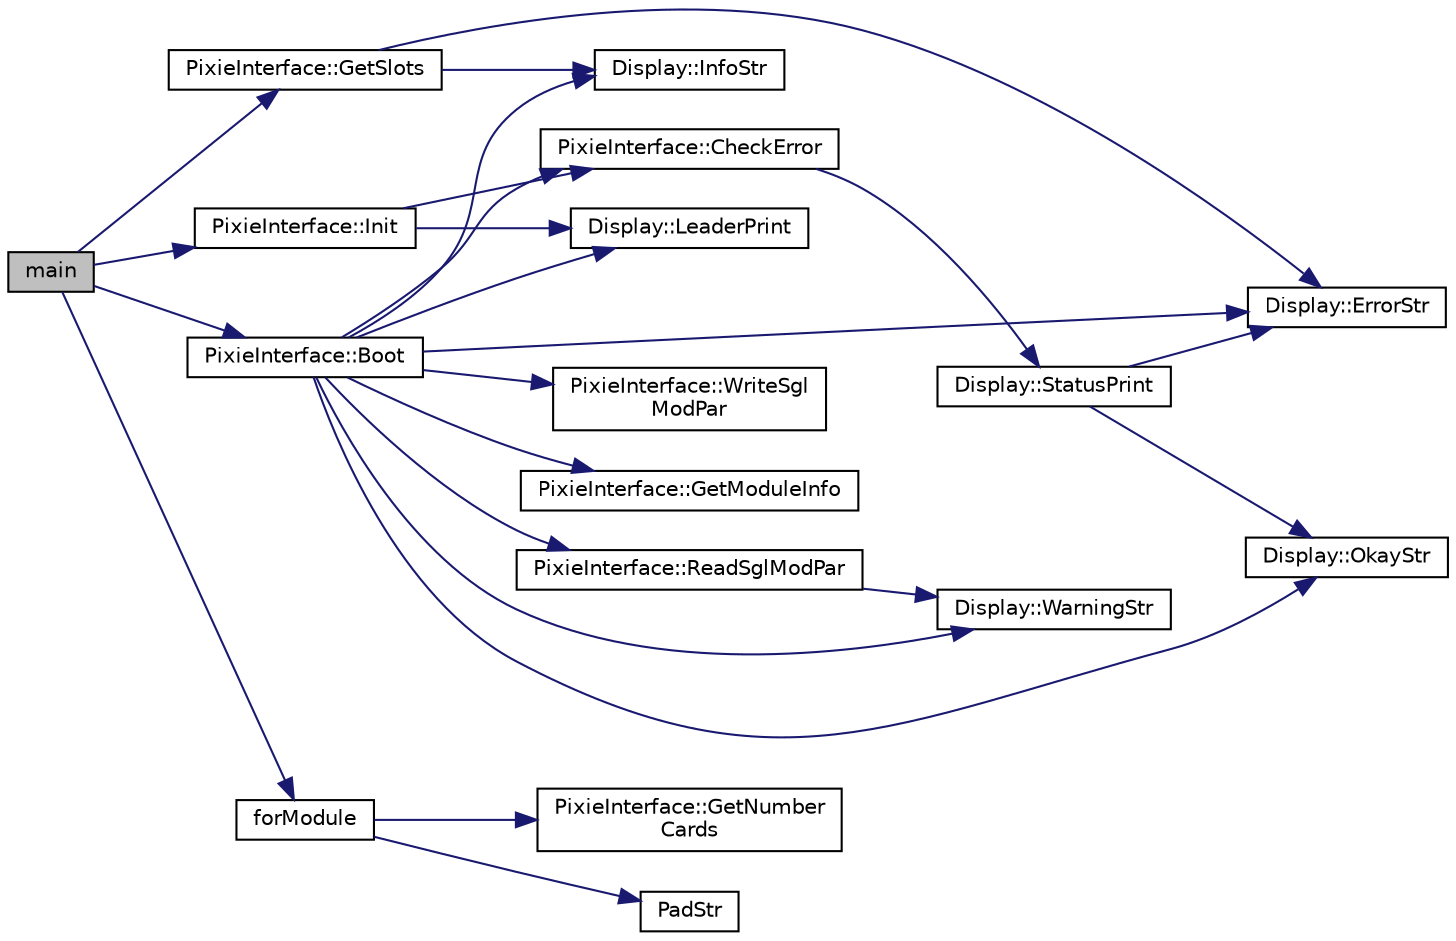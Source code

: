 digraph "main"
{
  edge [fontname="Helvetica",fontsize="10",labelfontname="Helvetica",labelfontsize="10"];
  node [fontname="Helvetica",fontsize="10",shape=record];
  rankdir="LR";
  Node1 [label="main",height=0.2,width=0.4,color="black", fillcolor="grey75", style="filled", fontcolor="black"];
  Node1 -> Node2 [color="midnightblue",fontsize="10",style="solid",fontname="Helvetica"];
  Node2 [label="PixieInterface::GetSlots",height=0.2,width=0.4,color="black", fillcolor="white", style="filled",URL="$d9/dc6/class_pixie_interface.html#a39be2bf3b422678b8cc4346fcbbffd2b"];
  Node2 -> Node3 [color="midnightblue",fontsize="10",style="solid",fontname="Helvetica"];
  Node3 [label="Display::ErrorStr",height=0.2,width=0.4,color="black", fillcolor="white", style="filled",URL="$da/d6a/namespace_display.html#a762315ce58efcb1203edfcb74158f59b"];
  Node2 -> Node4 [color="midnightblue",fontsize="10",style="solid",fontname="Helvetica"];
  Node4 [label="Display::InfoStr",height=0.2,width=0.4,color="black", fillcolor="white", style="filled",URL="$da/d6a/namespace_display.html#a20a513965bcf1147a5e50247c7bfcd5a"];
  Node1 -> Node5 [color="midnightblue",fontsize="10",style="solid",fontname="Helvetica"];
  Node5 [label="PixieInterface::Init",height=0.2,width=0.4,color="black", fillcolor="white", style="filled",URL="$d9/dc6/class_pixie_interface.html#af8e3e7ef5e36b64b204eaae46f4d11a0"];
  Node5 -> Node6 [color="midnightblue",fontsize="10",style="solid",fontname="Helvetica"];
  Node6 [label="Display::LeaderPrint",height=0.2,width=0.4,color="black", fillcolor="white", style="filled",URL="$da/d6a/namespace_display.html#ae1b6ae7834913dfdef71ad859e261c55"];
  Node5 -> Node7 [color="midnightblue",fontsize="10",style="solid",fontname="Helvetica"];
  Node7 [label="PixieInterface::CheckError",height=0.2,width=0.4,color="black", fillcolor="white", style="filled",URL="$d9/dc6/class_pixie_interface.html#a41e2b9bfda66a5ba3b89aabd11ec5b48"];
  Node7 -> Node8 [color="midnightblue",fontsize="10",style="solid",fontname="Helvetica"];
  Node8 [label="Display::StatusPrint",height=0.2,width=0.4,color="black", fillcolor="white", style="filled",URL="$da/d6a/namespace_display.html#ad59fed09552cdea4f78fea07f06d7a4e"];
  Node8 -> Node3 [color="midnightblue",fontsize="10",style="solid",fontname="Helvetica"];
  Node8 -> Node9 [color="midnightblue",fontsize="10",style="solid",fontname="Helvetica"];
  Node9 [label="Display::OkayStr",height=0.2,width=0.4,color="black", fillcolor="white", style="filled",URL="$da/d6a/namespace_display.html#a959223815cca12935461ff196af53168"];
  Node1 -> Node10 [color="midnightblue",fontsize="10",style="solid",fontname="Helvetica"];
  Node10 [label="PixieInterface::Boot",height=0.2,width=0.4,color="black", fillcolor="white", style="filled",URL="$d9/dc6/class_pixie_interface.html#ae470f4ea2b5e2955599a2e05a4d30e25"];
  Node10 -> Node6 [color="midnightblue",fontsize="10",style="solid",fontname="Helvetica"];
  Node10 -> Node11 [color="midnightblue",fontsize="10",style="solid",fontname="Helvetica"];
  Node11 [label="PixieInterface::GetModuleInfo",height=0.2,width=0.4,color="black", fillcolor="white", style="filled",URL="$d9/dc6/class_pixie_interface.html#af1cd46957b5aaa70004b1bb0c44d312e"];
  Node10 -> Node4 [color="midnightblue",fontsize="10",style="solid",fontname="Helvetica"];
  Node10 -> Node3 [color="midnightblue",fontsize="10",style="solid",fontname="Helvetica"];
  Node10 -> Node7 [color="midnightblue",fontsize="10",style="solid",fontname="Helvetica"];
  Node10 -> Node12 [color="midnightblue",fontsize="10",style="solid",fontname="Helvetica"];
  Node12 [label="PixieInterface::ReadSglModPar",height=0.2,width=0.4,color="black", fillcolor="white", style="filled",URL="$d9/dc6/class_pixie_interface.html#ae4d4aa8172a2a68c38040c767e1d2579"];
  Node12 -> Node13 [color="midnightblue",fontsize="10",style="solid",fontname="Helvetica"];
  Node13 [label="Display::WarningStr",height=0.2,width=0.4,color="black", fillcolor="white", style="filled",URL="$da/d6a/namespace_display.html#a0ca7c8835e858cf0b1e0cce72a41ab9c"];
  Node10 -> Node14 [color="midnightblue",fontsize="10",style="solid",fontname="Helvetica"];
  Node14 [label="PixieInterface::WriteSgl\lModPar",height=0.2,width=0.4,color="black", fillcolor="white", style="filled",URL="$d9/dc6/class_pixie_interface.html#a3804dfd96274f4938bdba15cf9e6fe09"];
  Node10 -> Node13 [color="midnightblue",fontsize="10",style="solid",fontname="Helvetica"];
  Node10 -> Node9 [color="midnightblue",fontsize="10",style="solid",fontname="Helvetica"];
  Node1 -> Node15 [color="midnightblue",fontsize="10",style="solid",fontname="Helvetica"];
  Node15 [label="forModule",height=0.2,width=0.4,color="black", fillcolor="white", style="filled",URL="$d5/daf/_pixie_support_8h.html#a8ff18714218797da98766f66f71e049b"];
  Node15 -> Node16 [color="midnightblue",fontsize="10",style="solid",fontname="Helvetica"];
  Node16 [label="PixieInterface::GetNumber\lCards",height=0.2,width=0.4,color="black", fillcolor="white", style="filled",URL="$d9/dc6/class_pixie_interface.html#a9bb01960215974a2e961fd8309db8fee"];
  Node15 -> Node17 [color="midnightblue",fontsize="10",style="solid",fontname="Helvetica"];
  Node17 [label="PadStr",height=0.2,width=0.4,color="black", fillcolor="white", style="filled",URL="$d5/daf/_pixie_support_8h.html#ae9c8f8f7638689cd2360aac39509bcf7"];
}

